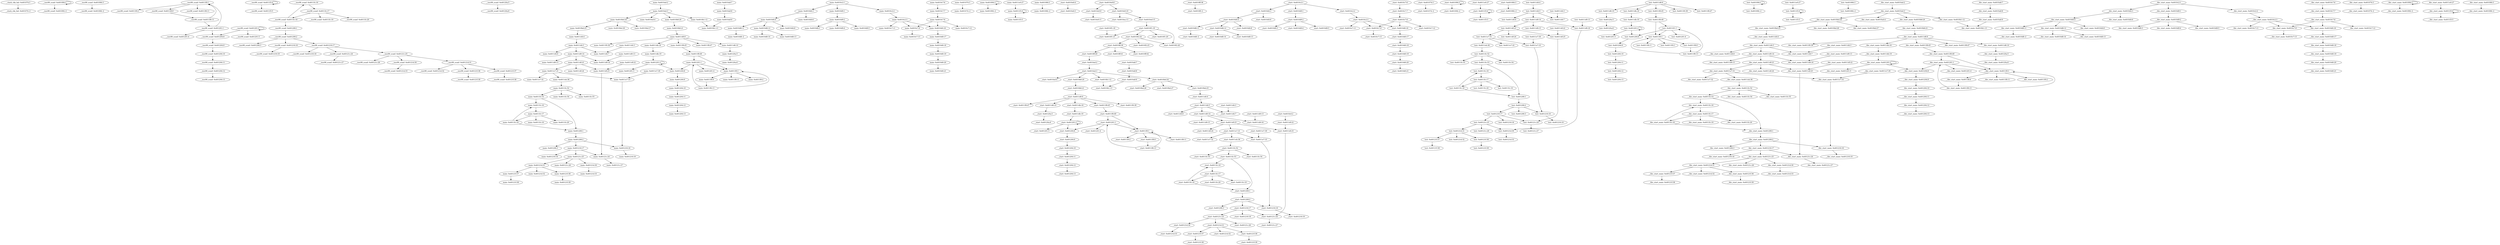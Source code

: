 digraph {
__stack_chk_fail_401074_3 [label="__stack_chk_fail: 0x401074:3"];
"__stack_chk_fail_401074_-2" [label="__stack_chk_fail: 0x401074:-2"];
__isoc99_scanf_401094_3 [label="__isoc99_scanf: 0x401094:3"];
"__isoc99_scanf_401094_-2" [label="__isoc99_scanf: 0x401094:-2"];
__isoc99_scanf_401084_3 [label="__isoc99_scanf: 0x401084:3"];
"__isoc99_scanf_401084_-2" [label="__isoc99_scanf: 0x401084:-2"];
__isoc99_scanf_4011f0_1 [label="__isoc99_scanf: 0x4011f0:1"];
__isoc99_scanf_4011f0_2 [label="__isoc99_scanf: 0x4011f0:2"];
__isoc99_scanf_4011f8_9 [label="__isoc99_scanf: 0x4011f8:9"];
__isoc99_scanf_4011f8_11 [label="__isoc99_scanf: 0x4011f8:11"];
__isoc99_scanf_4011f3_4 [label="__isoc99_scanf: 0x4011f3:4"];
__isoc99_scanf_4011f3_5 [label="__isoc99_scanf: 0x4011f3:5"];
__isoc99_scanf_4011f8_13 [label="__isoc99_scanf: 0x4011f8:13"];
__isoc99_scanf_401201_1 [label="__isoc99_scanf: 0x401201:1"];
__isoc99_scanf_4011fc_16 [label="__isoc99_scanf: 0x4011fc:16"];
__isoc99_scanf_4011fc_17 [label="__isoc99_scanf: 0x4011fc:17"];
__isoc99_scanf_4011fc_18 [label="__isoc99_scanf: 0x4011fc:18"];
__isoc99_scanf_4011fc_19 [label="__isoc99_scanf: 0x4011fc:19"];
__isoc99_scanf_4011fc_20 [label="__isoc99_scanf: 0x4011fc:20"];
__isoc99_scanf_401206_1 [label="__isoc99_scanf: 0x401206:1"];
__isoc99_scanf_401201_4 [label="__isoc99_scanf: 0x401201:4"];
__isoc99_scanf_401204_8 [label="__isoc99_scanf: 0x401204:8"];
__isoc99_scanf_401201_2 [label="__isoc99_scanf: 0x401201:2"];
__isoc99_scanf_401201_5 [label="__isoc99_scanf: 0x401201:5"];
__isoc99_scanf_401204_9 [label="__isoc99_scanf: 0x401204:9"];
__isoc99_scanf_401204_10 [label="__isoc99_scanf: 0x401204:10"];
__isoc99_scanf_401204_11 [label="__isoc99_scanf: 0x401204:11"];
__isoc99_scanf_401204_12 [label="__isoc99_scanf: 0x401204:12"];
__isoc99_scanf_401204_13 [label="__isoc99_scanf: 0x401204:13"];
__isoc99_scanf_401206_2 [label="__isoc99_scanf: 0x401206:2"];
__isoc99_scanf_401206_3 [label="__isoc99_scanf: 0x401206:3"];
__isoc99_scanf_401216_16 [label="__isoc99_scanf: 0x401216:16"];
__isoc99_scanf_401216_17 [label="__isoc99_scanf: 0x401216:17"];
__isoc99_scanf_40120a_5 [label="__isoc99_scanf: 0x40120a:5"];
__isoc99_scanf_40120a_6 [label="__isoc99_scanf: 0x40120a:6"];
__isoc99_scanf_401216_19 [label="__isoc99_scanf: 0x401216:19"];
__isoc99_scanf_401216_18 [label="__isoc99_scanf: 0x401216:18"];
__isoc99_scanf_40121c_24 [label="__isoc99_scanf: 0x40121c:24"];
__isoc99_scanf_40121c_25 [label="__isoc99_scanf: 0x40121c:25"];
__isoc99_scanf_40121c_27 [label="__isoc99_scanf: 0x40121c:27"];
__isoc99_scanf_40121c_26 [label="__isoc99_scanf: 0x40121c:26"];
__isoc99_scanf_40121d_30 [label="__isoc99_scanf: 0x40121d:30"];
__isoc99_scanf_40121d_31 [label="__isoc99_scanf: 0x40121d:31"];
__isoc99_scanf_40121d_33 [label="__isoc99_scanf: 0x40121d:33"];
__isoc99_scanf_40121d_32 [label="__isoc99_scanf: 0x40121d:32"];
__isoc99_scanf_40121f_36 [label="__isoc99_scanf: 0x40121f:36"];
__isoc99_scanf_40121f_37 [label="__isoc99_scanf: 0x40121f:37"];
__isoc99_scanf_40121f_39 [label="__isoc99_scanf: 0x40121f:39"];
__isoc99_scanf_40121f_38 [label="__isoc99_scanf: 0x40121f:38"];
main_4010a4_2 [label="main: 0x4010a4:2"];
main_4010a4_3 [label="main: 0x4010a4:3"];
main_4010a4_4 [label="main: 0x4010a4:4"];
main_4010b1_12 [label="main: 0x4010b1:12"];
main_4010b8_20 [label="main: 0x4010b8:20"];
main_4010bd_24 [label="main: 0x4010bd:24"];
main_4010a8_7 [label="main: 0x4010a8:7"];
main_4010a8_8 [label="main: 0x4010a8:8"];
main_4010a8_9 [label="main: 0x4010a8:9"];
main_4010b1_13 [label="main: 0x4010b1:13"];
main_4010b8_21 [label="main: 0x4010b8:21"];
main_4011d6_9 [label="main: 0x4011d6:9"];
main_4010bd_25 [label="main: 0x4010bd:25"];
main_4010bd_26 [label="main: 0x4010bd:26"];
main_4010bd_27 [label="main: 0x4010bd:27"];
main_4011d4_4 [label="main: 0x4011d4:4"];
main_4011d4_5 [label="main: 0x4011d4:5"];
main_4011d4_6 [label="main: 0x4011d4:6"];
main_4011d4_7 [label="main: 0x4011d4:7"];
main_4011d9_14 [label="main: 0x4011d9:14"];
main_4011d4_3 [label="main: 0x4011d4:3"];
main_4011d6_10 [label="main: 0x4011d6:10"];
main_4011db_18 [label="main: 0x4011db:18"];
main_4011f0_39 [label="main: 0x4011f0:39"];
main_4011f8_45 [label="main: 0x4011f8:45"];
main_4011f8_47 [label="main: 0x4011f8:47"];
main_40120a_5 [label="main: 0x40120a:5"];
main_4011d9_15 [label="main: 0x4011d9:15"];
main_4011d9_16 [label="main: 0x4011d9:16"];
main_4011df_23 [label="main: 0x4011df:23"];
main_4011d9_13 [label="main: 0x4011d9:13"];
main_4011db_19 [label="main: 0x4011db:19"];
main_401201_2 [label="main: 0x401201:2"];
main_4011df_24 [label="main: 0x4011df:24"];
main_4011df_25 [label="main: 0x4011df:25"];
main_4011e7_31 [label="main: 0x4011e7:31"];
main_40121c_24 [label="main: 0x40121c:24"];
main_4011df_22 [label="main: 0x4011df:22"];
main_4011e7_32 [label="main: 0x4011e7:32"];
main_4011e7_33 [label="main: 0x4011e7:33"];
main_4011eb_36 [label="main: 0x4011eb:36"];
main_401216_16 [label="main: 0x401216:16"];
main_4011e7_30 [label="main: 0x4011e7:30"];
main_4011fc_52 [label="main: 0x4011fc:52"];
main_4011f8_49 [label="main: 0x4011f8:49"];
main_401201_1 [label="main: 0x401201:1"];
main_4011f0_1 [label="main: 0x4011f0:1"];
main_4011fc_53 [label="main: 0x4011fc:53"];
main_4011fc_54 [label="main: 0x4011fc:54"];
main_4011fc_55 [label="main: 0x4011fc:55"];
main_4011fc_16 [label="main: 0x4011fc:16"];
main_401206_1 [label="main: 0x401206:1"];
main_4010c2_1 [label="main: 0x4010c2:1"];
main_4010c2_2 [label="main: 0x4010c2:2"];
main_4010d4_3 [label="main: 0x4010d4:3"];
main_4010d9_1 [label="main: 0x4010d9:1"];
main_4010c2_3 [label="main: 0x4010c2:3"];
main_4010c7_9 [label="main: 0x4010c7:9"];
main_4010c7_11 [label="main: 0x4010c7:11"];
main_4010d0_16 [label="main: 0x4010d0:16"];
main_4010c7_6 [label="main: 0x4010c7:6"];
main_4010c7_7 [label="main: 0x4010c7:7"];
main_4010c7_8 [label="main: 0x4010c7:8"];
main_4010c7_12 [label="main: 0x4010c7:12"];
main_4010c7_13 [label="main: 0x4010c7:13"];
main_4010d0_17 [label="main: 0x4010d0:17"];
main_4010d0_18 [label="main: 0x4010d0:18"];
main_4010d0_19 [label="main: 0x4010d0:19"];
main_4010d0_20 [label="main: 0x4010d0:20"];
main_4010d0_21 [label="main: 0x4010d0:21"];
main_4010d4_4 [label="main: 0x4010d4:4"];
main_4010d4_6 [label="main: 0x4010d4:6"];
main_4010d4_8 [label="main: 0x4010d4:8"];
main_4010d8_11 [label="main: 0x4010d8:11"];
main_4010d8_12 [label="main: 0x4010d8:12"];
"main_4010d8_-2" [label="main: 0x4010d8:-2"];
main_4010d8_13 [label="main: 0x4010d8:13"];
main_4010d8_14 [label="main: 0x4010d8:14"];
main_4010d9_2 [label="main: 0x4010d9:2"];
main_4010d9_3 [label="main: 0x4010d9:3"];
main_4010d9_4 [label="main: 0x4010d9:4"];
main_4010d9_5 [label="main: 0x4010d9:5"];
main_401074_3 [label="main: 0x401074:3"];
"main_401074_-2" [label="main: 0x401074:-2"];
main_401094_3 [label="main: 0x401094:3"];
"main_401094_-2" [label="main: 0x401094:-2"];
main_401201_4 [label="main: 0x401201:4"];
main_401204_8 [label="main: 0x401204:8"];
main_401201_5 [label="main: 0x401201:5"];
main_401204_9 [label="main: 0x401204:9"];
main_401204_10 [label="main: 0x401204:10"];
main_401204_11 [label="main: 0x401204:11"];
main_401204_12 [label="main: 0x401204:12"];
main_401204_13 [label="main: 0x401204:13"];
main_4011f0_2 [label="main: 0x4011f0:2"];
main_4011f8_9 [label="main: 0x4011f8:9"];
main_4011f8_11 [label="main: 0x4011f8:11"];
main_4011f3_4 [label="main: 0x4011f3:4"];
main_4011f3_5 [label="main: 0x4011f3:5"];
main_4011f8_13 [label="main: 0x4011f8:13"];
main_4011fc_17 [label="main: 0x4011fc:17"];
main_4011fc_18 [label="main: 0x4011fc:18"];
main_4011fc_19 [label="main: 0x4011fc:19"];
main_4011fc_20 [label="main: 0x4011fc:20"];
main_401206_2 [label="main: 0x401206:2"];
main_401206_3 [label="main: 0x401206:3"];
main_401216_17 [label="main: 0x401216:17"];
main_40120a_6 [label="main: 0x40120a:6"];
main_401216_19 [label="main: 0x401216:19"];
main_401216_18 [label="main: 0x401216:18"];
main_40121c_25 [label="main: 0x40121c:25"];
main_40121c_27 [label="main: 0x40121c:27"];
main_40121c_26 [label="main: 0x40121c:26"];
main_40121d_30 [label="main: 0x40121d:30"];
main_40121d_31 [label="main: 0x40121d:31"];
main_40121d_33 [label="main: 0x40121d:33"];
main_40121d_32 [label="main: 0x40121d:32"];
main_40121f_36 [label="main: 0x40121f:36"];
main_40121f_37 [label="main: 0x40121f:37"];
main_40121f_39 [label="main: 0x40121f:39"];
main_40121f_38 [label="main: 0x40121f:38"];
main_401084_3 [label="main: 0x401084:3"];
"main_401084_-2" [label="main: 0x401084:-2"];
main_4011e0_27 [label="main: 0x4011e0:27"];
_start_4010e6_4 [label="_start: 0x4010e6:4"];
_start_4010e6_5 [label="_start: 0x4010e6:5"];
_start_4010e9_8 [label="_start: 0x4010e9:8"];
_start_4010e9_9 [label="_start: 0x4010e9:9"];
_start_4010e9_10 [label="_start: 0x4010e9:10"];
_start_4010e9_11 [label="_start: 0x4010e9:11"];
_start_4010ea_13 [label="_start: 0x4010ea:13"];
_start_4010ed_15 [label="_start: 0x4010ed:15"];
_start_4010f1_19 [label="_start: 0x4010f1:19"];
_start_4010f1_20 [label="_start: 0x4010f1:20"];
_start_4010f1_21 [label="_start: 0x4010f1:21"];
_start_4010f2_24 [label="_start: 0x4010f2:24"];
_start_4010f2_26 [label="_start: 0x4010f2:26"];
_start_4010f1_18 [label="_start: 0x4010f1:18"];
_start_4010f2_25 [label="_start: 0x4010f2:25"];
_start_4010ff_39 [label="_start: 0x4010ff:39"];
_start_4010ff_40 [label="_start: 0x4010ff:40"];
_start_4010ff_41 [label="_start: 0x4010ff:41"];
_start_4010ff_42 [label="_start: 0x4010ff:42"];
_start_4010a4_2 [label="_start: 0x4010a4:2"];
_start_4010ff_38 [label="_start: 0x4010ff:38"];
"_start_4010ff_-2" [label="_start: 0x4010ff:-2"];
_start_4010a4_3 [label="_start: 0x4010a4:3"];
_start_4010a4_4 [label="_start: 0x4010a4:4"];
_start_4010b1_12 [label="_start: 0x4010b1:12"];
_start_4010b8_20 [label="_start: 0x4010b8:20"];
_start_4010bd_24 [label="_start: 0x4010bd:24"];
_start_4010a8_7 [label="_start: 0x4010a8:7"];
_start_4010a8_8 [label="_start: 0x4010a8:8"];
_start_4010a8_9 [label="_start: 0x4010a8:9"];
_start_4010b1_13 [label="_start: 0x4010b1:13"];
_start_4010b8_21 [label="_start: 0x4010b8:21"];
_start_4011d6_9 [label="_start: 0x4011d6:9"];
_start_4010bd_25 [label="_start: 0x4010bd:25"];
_start_4010bd_26 [label="_start: 0x4010bd:26"];
_start_4010bd_27 [label="_start: 0x4010bd:27"];
_start_4011d4_4 [label="_start: 0x4011d4:4"];
_start_4011d4_5 [label="_start: 0x4011d4:5"];
_start_4011d4_6 [label="_start: 0x4011d4:6"];
_start_4011d4_7 [label="_start: 0x4011d4:7"];
_start_4011d9_14 [label="_start: 0x4011d9:14"];
_start_4011d4_3 [label="_start: 0x4011d4:3"];
_start_4011d6_10 [label="_start: 0x4011d6:10"];
_start_4011db_18 [label="_start: 0x4011db:18"];
_start_4011f0_39 [label="_start: 0x4011f0:39"];
_start_4011f8_45 [label="_start: 0x4011f8:45"];
_start_4011f8_47 [label="_start: 0x4011f8:47"];
_start_40120a_5 [label="_start: 0x40120a:5"];
_start_4011d9_15 [label="_start: 0x4011d9:15"];
_start_4011d9_16 [label="_start: 0x4011d9:16"];
_start_4011df_23 [label="_start: 0x4011df:23"];
_start_4011d9_13 [label="_start: 0x4011d9:13"];
_start_4011db_19 [label="_start: 0x4011db:19"];
_start_401201_2 [label="_start: 0x401201:2"];
_start_4010e4_2 [label="_start: 0x4010e4:2"];
_start_4011df_22 [label="_start: 0x4011df:22"];
_start_4011df_25 [label="_start: 0x4011df:25"];
_start_4011df_24 [label="_start: 0x4011df:24"];
_start_4011e7_31 [label="_start: 0x4011e7:31"];
_start_40121c_24 [label="_start: 0x40121c:24"];
_start_4011e7_32 [label="_start: 0x4011e7:32"];
_start_4011e7_33 [label="_start: 0x4011e7:33"];
_start_4011eb_36 [label="_start: 0x4011eb:36"];
_start_401216_16 [label="_start: 0x401216:16"];
_start_4011e7_30 [label="_start: 0x4011e7:30"];
_start_4011fc_52 [label="_start: 0x4011fc:52"];
_start_4011f8_49 [label="_start: 0x4011f8:49"];
_start_401201_1 [label="_start: 0x401201:1"];
_start_4011f0_1 [label="_start: 0x4011f0:1"];
_start_4011fc_53 [label="_start: 0x4011fc:53"];
_start_4011fc_54 [label="_start: 0x4011fc:54"];
_start_4011fc_55 [label="_start: 0x4011fc:55"];
_start_4011fc_16 [label="_start: 0x4011fc:16"];
_start_401206_1 [label="_start: 0x401206:1"];
_start_4010c2_1 [label="_start: 0x4010c2:1"];
_start_4010c2_2 [label="_start: 0x4010c2:2"];
_start_4010d4_3 [label="_start: 0x4010d4:3"];
_start_4010d9_1 [label="_start: 0x4010d9:1"];
_start_4010c2_3 [label="_start: 0x4010c2:3"];
_start_4010c7_9 [label="_start: 0x4010c7:9"];
_start_4010c7_11 [label="_start: 0x4010c7:11"];
_start_4010d0_16 [label="_start: 0x4010d0:16"];
_start_4010c7_6 [label="_start: 0x4010c7:6"];
_start_4010c7_7 [label="_start: 0x4010c7:7"];
_start_4010c7_8 [label="_start: 0x4010c7:8"];
_start_4010c7_12 [label="_start: 0x4010c7:12"];
_start_4010c7_13 [label="_start: 0x4010c7:13"];
_start_4010d0_17 [label="_start: 0x4010d0:17"];
_start_4010d0_18 [label="_start: 0x4010d0:18"];
_start_4010d0_19 [label="_start: 0x4010d0:19"];
_start_4010d0_20 [label="_start: 0x4010d0:20"];
_start_4010d0_21 [label="_start: 0x4010d0:21"];
_start_4010d4_4 [label="_start: 0x4010d4:4"];
_start_4010d4_6 [label="_start: 0x4010d4:6"];
_start_4010d4_8 [label="_start: 0x4010d4:8"];
_start_4010d8_11 [label="_start: 0x4010d8:11"];
_start_4010d8_12 [label="_start: 0x4010d8:12"];
"_start_4010d8_-2" [label="_start: 0x4010d8:-2"];
_start_4010d8_13 [label="_start: 0x4010d8:13"];
_start_4010d8_14 [label="_start: 0x4010d8:14"];
_start_4010d9_2 [label="_start: 0x4010d9:2"];
_start_4010d9_3 [label="_start: 0x4010d9:3"];
_start_4010d9_4 [label="_start: 0x4010d9:4"];
_start_4010d9_5 [label="_start: 0x4010d9:5"];
_start_401074_3 [label="_start: 0x401074:3"];
"_start_401074_-2" [label="_start: 0x401074:-2"];
_start_401094_3 [label="_start: 0x401094:3"];
"_start_401094_-2" [label="_start: 0x401094:-2"];
_start_401201_4 [label="_start: 0x401201:4"];
_start_401204_8 [label="_start: 0x401204:8"];
_start_401201_5 [label="_start: 0x401201:5"];
_start_401204_9 [label="_start: 0x401204:9"];
_start_401204_10 [label="_start: 0x401204:10"];
_start_401204_11 [label="_start: 0x401204:11"];
_start_401204_12 [label="_start: 0x401204:12"];
_start_401204_13 [label="_start: 0x401204:13"];
_start_4011f0_2 [label="_start: 0x4011f0:2"];
_start_4011f8_9 [label="_start: 0x4011f8:9"];
_start_4011f8_11 [label="_start: 0x4011f8:11"];
_start_4011f3_4 [label="_start: 0x4011f3:4"];
_start_4011f3_5 [label="_start: 0x4011f3:5"];
_start_4011f8_13 [label="_start: 0x4011f8:13"];
_start_4011fc_17 [label="_start: 0x4011fc:17"];
_start_4011fc_18 [label="_start: 0x4011fc:18"];
_start_4011fc_19 [label="_start: 0x4011fc:19"];
_start_4011fc_20 [label="_start: 0x4011fc:20"];
_start_401206_2 [label="_start: 0x401206:2"];
_start_401206_3 [label="_start: 0x401206:3"];
_start_401216_17 [label="_start: 0x401216:17"];
_start_40120a_6 [label="_start: 0x40120a:6"];
_start_401216_19 [label="_start: 0x401216:19"];
_start_401216_18 [label="_start: 0x401216:18"];
_start_40121c_25 [label="_start: 0x40121c:25"];
_start_40121c_27 [label="_start: 0x40121c:27"];
_start_40121c_26 [label="_start: 0x40121c:26"];
_start_40121d_30 [label="_start: 0x40121d:30"];
_start_40121d_31 [label="_start: 0x40121d:31"];
_start_40121d_33 [label="_start: 0x40121d:33"];
_start_40121d_32 [label="_start: 0x40121d:32"];
_start_40121f_36 [label="_start: 0x40121f:36"];
_start_40121f_37 [label="_start: 0x40121f:37"];
_start_40121f_39 [label="_start: 0x40121f:39"];
_start_40121f_38 [label="_start: 0x40121f:38"];
_start_401084_3 [label="_start: 0x401084:3"];
"_start_401084_-2" [label="_start: 0x401084:-2"];
_start_4011e0_27 [label="_start: 0x4011e0:27"];
test_4011d4_4 [label="test: 0x4011d4:4"];
test_4011d4_5 [label="test: 0x4011d4:5"];
test_4011d4_6 [label="test: 0x4011d4:6"];
test_4011d4_7 [label="test: 0x4011d4:7"];
test_4011d9_14 [label="test: 0x4011d9:14"];
test_4011d4_3 [label="test: 0x4011d4:3"];
test_4011d6_9 [label="test: 0x4011d6:9"];
test_4011d6_10 [label="test: 0x4011d6:10"];
test_4011db_18 [label="test: 0x4011db:18"];
test_4011f0_39 [label="test: 0x4011f0:39"];
test_4011f8_45 [label="test: 0x4011f8:45"];
test_4011f8_47 [label="test: 0x4011f8:47"];
test_40120a_5 [label="test: 0x40120a:5"];
test_4011d9_15 [label="test: 0x4011d9:15"];
test_4011d9_16 [label="test: 0x4011d9:16"];
test_4011df_23 [label="test: 0x4011df:23"];
test_40121d_30 [label="test: 0x40121d:30"];
test_4011d9_13 [label="test: 0x4011d9:13"];
test_4011db_19 [label="test: 0x4011db:19"];
test_401201_2 [label="test: 0x401201:2"];
test_4011df_24 [label="test: 0x4011df:24"];
test_4011df_25 [label="test: 0x4011df:25"];
test_4011e7_31 [label="test: 0x4011e7:31"];
test_40121c_24 [label="test: 0x40121c:24"];
test_4011df_22 [label="test: 0x4011df:22"];
test_4011e7_32 [label="test: 0x4011e7:32"];
test_4011e7_33 [label="test: 0x4011e7:33"];
test_4011eb_36 [label="test: 0x4011eb:36"];
test_401216_16 [label="test: 0x401216:16"];
test_4011e7_30 [label="test: 0x4011e7:30"];
test_4011fc_52 [label="test: 0x4011fc:52"];
test_4011f8_49 [label="test: 0x4011f8:49"];
test_401201_1 [label="test: 0x401201:1"];
test_4011f0_1 [label="test: 0x4011f0:1"];
test_4011fc_53 [label="test: 0x4011fc:53"];
test_4011fc_54 [label="test: 0x4011fc:54"];
test_4011fc_55 [label="test: 0x4011fc:55"];
test_4011fc_16 [label="test: 0x4011fc:16"];
test_401206_1 [label="test: 0x401206:1"];
test_401094_3 [label="test: 0x401094:3"];
"test_401094_-2" [label="test: 0x401094:-2"];
test_401201_4 [label="test: 0x401201:4"];
test_401204_8 [label="test: 0x401204:8"];
test_401201_5 [label="test: 0x401201:5"];
test_401204_9 [label="test: 0x401204:9"];
test_401204_10 [label="test: 0x401204:10"];
test_401204_11 [label="test: 0x401204:11"];
test_401204_12 [label="test: 0x401204:12"];
test_401204_13 [label="test: 0x401204:13"];
test_4011f0_2 [label="test: 0x4011f0:2"];
test_4011f8_9 [label="test: 0x4011f8:9"];
test_4011f8_11 [label="test: 0x4011f8:11"];
test_4011f3_4 [label="test: 0x4011f3:4"];
test_4011f3_5 [label="test: 0x4011f3:5"];
test_4011f8_13 [label="test: 0x4011f8:13"];
test_4011fc_17 [label="test: 0x4011fc:17"];
test_4011fc_18 [label="test: 0x4011fc:18"];
test_4011fc_19 [label="test: 0x4011fc:19"];
test_4011fc_20 [label="test: 0x4011fc:20"];
test_401206_2 [label="test: 0x401206:2"];
test_401206_3 [label="test: 0x401206:3"];
test_401216_17 [label="test: 0x401216:17"];
test_40120a_6 [label="test: 0x40120a:6"];
test_401216_19 [label="test: 0x401216:19"];
test_401216_18 [label="test: 0x401216:18"];
test_40121c_25 [label="test: 0x40121c:25"];
test_40121c_27 [label="test: 0x40121c:27"];
test_40121c_26 [label="test: 0x40121c:26"];
test_40121d_31 [label="test: 0x40121d:31"];
test_40121d_33 [label="test: 0x40121d:33"];
test_40121d_32 [label="test: 0x40121d:32"];
test_40121f_36 [label="test: 0x40121f:36"];
test_40121f_37 [label="test: 0x40121f:37"];
test_40121f_39 [label="test: 0x40121f:39"];
test_40121f_38 [label="test: 0x40121f:38"];
test_401084_3 [label="test: 0x401084:3"];
"test_401084_-2" [label="test: 0x401084:-2"];
test_4011e0_27 [label="test: 0x4011e0:27"];
__libc_start_main_4010a4_2 [label="__libc_start_main: 0x4010a4:2"];
__libc_start_main_4010a4_3 [label="__libc_start_main: 0x4010a4:3"];
__libc_start_main_4010a4_4 [label="__libc_start_main: 0x4010a4:4"];
__libc_start_main_4010b1_12 [label="__libc_start_main: 0x4010b1:12"];
__libc_start_main_4010b8_20 [label="__libc_start_main: 0x4010b8:20"];
__libc_start_main_4010bd_24 [label="__libc_start_main: 0x4010bd:24"];
__libc_start_main_4010a8_7 [label="__libc_start_main: 0x4010a8:7"];
__libc_start_main_4010a8_8 [label="__libc_start_main: 0x4010a8:8"];
__libc_start_main_4010a8_9 [label="__libc_start_main: 0x4010a8:9"];
__libc_start_main_4010b1_13 [label="__libc_start_main: 0x4010b1:13"];
__libc_start_main_4010b8_21 [label="__libc_start_main: 0x4010b8:21"];
__libc_start_main_4011d6_9 [label="__libc_start_main: 0x4011d6:9"];
__libc_start_main_4010bd_25 [label="__libc_start_main: 0x4010bd:25"];
__libc_start_main_4010bd_26 [label="__libc_start_main: 0x4010bd:26"];
__libc_start_main_4010bd_27 [label="__libc_start_main: 0x4010bd:27"];
__libc_start_main_4011d4_4 [label="__libc_start_main: 0x4011d4:4"];
__libc_start_main_4011d4_5 [label="__libc_start_main: 0x4011d4:5"];
__libc_start_main_4011d4_6 [label="__libc_start_main: 0x4011d4:6"];
__libc_start_main_4011d4_7 [label="__libc_start_main: 0x4011d4:7"];
__libc_start_main_4011d9_14 [label="__libc_start_main: 0x4011d9:14"];
__libc_start_main_4011d4_3 [label="__libc_start_main: 0x4011d4:3"];
__libc_start_main_4011d6_10 [label="__libc_start_main: 0x4011d6:10"];
__libc_start_main_4011db_18 [label="__libc_start_main: 0x4011db:18"];
__libc_start_main_4011f0_39 [label="__libc_start_main: 0x4011f0:39"];
__libc_start_main_4011f8_45 [label="__libc_start_main: 0x4011f8:45"];
__libc_start_main_4011f8_47 [label="__libc_start_main: 0x4011f8:47"];
__libc_start_main_40120a_5 [label="__libc_start_main: 0x40120a:5"];
__libc_start_main_4011d9_15 [label="__libc_start_main: 0x4011d9:15"];
__libc_start_main_4011d9_16 [label="__libc_start_main: 0x4011d9:16"];
__libc_start_main_4011df_23 [label="__libc_start_main: 0x4011df:23"];
__libc_start_main_4011d9_13 [label="__libc_start_main: 0x4011d9:13"];
__libc_start_main_4011db_19 [label="__libc_start_main: 0x4011db:19"];
__libc_start_main_401201_2 [label="__libc_start_main: 0x401201:2"];
__libc_start_main_4011df_24 [label="__libc_start_main: 0x4011df:24"];
__libc_start_main_4011df_25 [label="__libc_start_main: 0x4011df:25"];
__libc_start_main_4011e7_31 [label="__libc_start_main: 0x4011e7:31"];
__libc_start_main_40121c_24 [label="__libc_start_main: 0x40121c:24"];
__libc_start_main_4011df_22 [label="__libc_start_main: 0x4011df:22"];
__libc_start_main_4011e7_32 [label="__libc_start_main: 0x4011e7:32"];
__libc_start_main_4011e7_33 [label="__libc_start_main: 0x4011e7:33"];
__libc_start_main_4011eb_36 [label="__libc_start_main: 0x4011eb:36"];
__libc_start_main_401216_16 [label="__libc_start_main: 0x401216:16"];
__libc_start_main_4011e7_30 [label="__libc_start_main: 0x4011e7:30"];
__libc_start_main_4011fc_52 [label="__libc_start_main: 0x4011fc:52"];
__libc_start_main_4011f8_49 [label="__libc_start_main: 0x4011f8:49"];
__libc_start_main_401201_1 [label="__libc_start_main: 0x401201:1"];
__libc_start_main_4011f0_1 [label="__libc_start_main: 0x4011f0:1"];
__libc_start_main_4011fc_53 [label="__libc_start_main: 0x4011fc:53"];
__libc_start_main_4011fc_54 [label="__libc_start_main: 0x4011fc:54"];
__libc_start_main_4011fc_55 [label="__libc_start_main: 0x4011fc:55"];
__libc_start_main_4011fc_16 [label="__libc_start_main: 0x4011fc:16"];
__libc_start_main_401206_1 [label="__libc_start_main: 0x401206:1"];
__libc_start_main_4010c2_1 [label="__libc_start_main: 0x4010c2:1"];
__libc_start_main_4010c2_2 [label="__libc_start_main: 0x4010c2:2"];
__libc_start_main_4010d4_3 [label="__libc_start_main: 0x4010d4:3"];
__libc_start_main_4010d9_1 [label="__libc_start_main: 0x4010d9:1"];
__libc_start_main_4010c2_3 [label="__libc_start_main: 0x4010c2:3"];
__libc_start_main_4010c7_9 [label="__libc_start_main: 0x4010c7:9"];
__libc_start_main_4010c7_11 [label="__libc_start_main: 0x4010c7:11"];
__libc_start_main_4010d0_16 [label="__libc_start_main: 0x4010d0:16"];
__libc_start_main_4010c7_6 [label="__libc_start_main: 0x4010c7:6"];
__libc_start_main_4010c7_7 [label="__libc_start_main: 0x4010c7:7"];
__libc_start_main_4010c7_8 [label="__libc_start_main: 0x4010c7:8"];
__libc_start_main_4010c7_12 [label="__libc_start_main: 0x4010c7:12"];
__libc_start_main_4010c7_13 [label="__libc_start_main: 0x4010c7:13"];
__libc_start_main_4010d0_17 [label="__libc_start_main: 0x4010d0:17"];
__libc_start_main_4010d0_18 [label="__libc_start_main: 0x4010d0:18"];
__libc_start_main_4010d0_19 [label="__libc_start_main: 0x4010d0:19"];
__libc_start_main_4010d0_20 [label="__libc_start_main: 0x4010d0:20"];
__libc_start_main_4010d0_21 [label="__libc_start_main: 0x4010d0:21"];
__libc_start_main_4010d4_4 [label="__libc_start_main: 0x4010d4:4"];
__libc_start_main_4010d4_6 [label="__libc_start_main: 0x4010d4:6"];
__libc_start_main_4010d4_8 [label="__libc_start_main: 0x4010d4:8"];
__libc_start_main_4010d8_11 [label="__libc_start_main: 0x4010d8:11"];
__libc_start_main_4010d8_12 [label="__libc_start_main: 0x4010d8:12"];
"__libc_start_main_4010d8_-2" [label="__libc_start_main: 0x4010d8:-2"];
__libc_start_main_4010d8_13 [label="__libc_start_main: 0x4010d8:13"];
__libc_start_main_4010d8_14 [label="__libc_start_main: 0x4010d8:14"];
__libc_start_main_4010d9_2 [label="__libc_start_main: 0x4010d9:2"];
__libc_start_main_4010d9_3 [label="__libc_start_main: 0x4010d9:3"];
__libc_start_main_4010d9_4 [label="__libc_start_main: 0x4010d9:4"];
__libc_start_main_4010d9_5 [label="__libc_start_main: 0x4010d9:5"];
__libc_start_main_401074_3 [label="__libc_start_main: 0x401074:3"];
"__libc_start_main_401074_-2" [label="__libc_start_main: 0x401074:-2"];
__libc_start_main_401094_3 [label="__libc_start_main: 0x401094:3"];
"__libc_start_main_401094_-2" [label="__libc_start_main: 0x401094:-2"];
__libc_start_main_401201_4 [label="__libc_start_main: 0x401201:4"];
__libc_start_main_401204_8 [label="__libc_start_main: 0x401204:8"];
__libc_start_main_401201_5 [label="__libc_start_main: 0x401201:5"];
__libc_start_main_401204_9 [label="__libc_start_main: 0x401204:9"];
__libc_start_main_401204_10 [label="__libc_start_main: 0x401204:10"];
__libc_start_main_401204_11 [label="__libc_start_main: 0x401204:11"];
__libc_start_main_401204_12 [label="__libc_start_main: 0x401204:12"];
__libc_start_main_401204_13 [label="__libc_start_main: 0x401204:13"];
__libc_start_main_4011f0_2 [label="__libc_start_main: 0x4011f0:2"];
__libc_start_main_4011f8_9 [label="__libc_start_main: 0x4011f8:9"];
__libc_start_main_4011f8_11 [label="__libc_start_main: 0x4011f8:11"];
__libc_start_main_4011f3_4 [label="__libc_start_main: 0x4011f3:4"];
__libc_start_main_4011f3_5 [label="__libc_start_main: 0x4011f3:5"];
__libc_start_main_4011f8_13 [label="__libc_start_main: 0x4011f8:13"];
__libc_start_main_4011fc_17 [label="__libc_start_main: 0x4011fc:17"];
__libc_start_main_4011fc_18 [label="__libc_start_main: 0x4011fc:18"];
__libc_start_main_4011fc_19 [label="__libc_start_main: 0x4011fc:19"];
__libc_start_main_4011fc_20 [label="__libc_start_main: 0x4011fc:20"];
__libc_start_main_401206_2 [label="__libc_start_main: 0x401206:2"];
__libc_start_main_401206_3 [label="__libc_start_main: 0x401206:3"];
__libc_start_main_401216_17 [label="__libc_start_main: 0x401216:17"];
__libc_start_main_40120a_6 [label="__libc_start_main: 0x40120a:6"];
__libc_start_main_401216_19 [label="__libc_start_main: 0x401216:19"];
__libc_start_main_401216_18 [label="__libc_start_main: 0x401216:18"];
__libc_start_main_40121c_25 [label="__libc_start_main: 0x40121c:25"];
__libc_start_main_40121c_27 [label="__libc_start_main: 0x40121c:27"];
__libc_start_main_40121c_26 [label="__libc_start_main: 0x40121c:26"];
__libc_start_main_40121d_30 [label="__libc_start_main: 0x40121d:30"];
__libc_start_main_40121d_31 [label="__libc_start_main: 0x40121d:31"];
__libc_start_main_40121d_33 [label="__libc_start_main: 0x40121d:33"];
__libc_start_main_40121d_32 [label="__libc_start_main: 0x40121d:32"];
__libc_start_main_40121f_36 [label="__libc_start_main: 0x40121f:36"];
__libc_start_main_40121f_37 [label="__libc_start_main: 0x40121f:37"];
__libc_start_main_40121f_39 [label="__libc_start_main: 0x40121f:39"];
__libc_start_main_40121f_38 [label="__libc_start_main: 0x40121f:38"];
__libc_start_main_401084_3 [label="__libc_start_main: 0x401084:3"];
"__libc_start_main_401084_-2" [label="__libc_start_main: 0x401084:-2"];
__libc_start_main_4011e0_27 [label="__libc_start_main: 0x4011e0:27"];
__stack_chk_fail_401074_3 -> "__stack_chk_fail_401074_-2";
__isoc99_scanf_401094_3 -> "__isoc99_scanf_401094_-2";
__isoc99_scanf_401094_3 -> __isoc99_scanf_401094_3;
__isoc99_scanf_401084_3 -> "__isoc99_scanf_401084_-2";
__isoc99_scanf_4011f0_1 -> __isoc99_scanf_4011f0_2;
__isoc99_scanf_4011f0_1 -> __isoc99_scanf_4011f8_9;
__isoc99_scanf_4011f0_1 -> __isoc99_scanf_4011f8_11;
__isoc99_scanf_4011f8_9 -> __isoc99_scanf_4011f8_13;
__isoc99_scanf_4011f3_4 -> __isoc99_scanf_4011f3_5;
__isoc99_scanf_4011f3_4 -> __isoc99_scanf_4011f3_4;
__isoc99_scanf_4011f8_13 -> __isoc99_scanf_401201_1;
__isoc99_scanf_4011f8_13 -> __isoc99_scanf_4011f0_1;
__isoc99_scanf_401201_1 -> __isoc99_scanf_401201_4;
__isoc99_scanf_401201_1 -> __isoc99_scanf_401204_8;
__isoc99_scanf_401201_1 -> __isoc99_scanf_4011f0_1;
__isoc99_scanf_4011fc_16 -> __isoc99_scanf_4011fc_17;
__isoc99_scanf_4011fc_17 -> __isoc99_scanf_4011fc_18;
__isoc99_scanf_4011fc_17 -> __isoc99_scanf_4011fc_19;
__isoc99_scanf_4011fc_17 -> __isoc99_scanf_4011fc_20;
__isoc99_scanf_4011fc_18 -> __isoc99_scanf_401206_1;
__isoc99_scanf_4011fc_18 -> __isoc99_scanf_4011fc_16;
__isoc99_scanf_401206_1 -> __isoc99_scanf_401206_2;
__isoc99_scanf_401204_8 -> __isoc99_scanf_401204_9;
__isoc99_scanf_401201_2 -> __isoc99_scanf_401201_5;
__isoc99_scanf_401201_2 -> __isoc99_scanf_401204_8;
__isoc99_scanf_401201_2 -> __isoc99_scanf_401201_2;
__isoc99_scanf_401204_9 -> __isoc99_scanf_401204_10;
__isoc99_scanf_401204_10 -> __isoc99_scanf_401204_11;
__isoc99_scanf_401204_11 -> __isoc99_scanf_401204_12;
__isoc99_scanf_401204_12 -> __isoc99_scanf_401204_13;
__isoc99_scanf_401206_2 -> __isoc99_scanf_401206_3;
__isoc99_scanf_401206_2 -> __isoc99_scanf_401216_16;
__isoc99_scanf_401206_2 -> __isoc99_scanf_401216_17;
__isoc99_scanf_401216_16 -> __isoc99_scanf_401216_19;
__isoc99_scanf_401216_17 -> __isoc99_scanf_401216_18;
__isoc99_scanf_401216_17 -> __isoc99_scanf_40121c_24;
__isoc99_scanf_401216_17 -> __isoc99_scanf_40121c_25;
__isoc99_scanf_40120a_5 -> __isoc99_scanf_40120a_6;
__isoc99_scanf_40121c_24 -> __isoc99_scanf_40121c_27;
__isoc99_scanf_40121c_25 -> __isoc99_scanf_40121c_26;
__isoc99_scanf_40121c_25 -> __isoc99_scanf_40121d_30;
__isoc99_scanf_40121c_25 -> __isoc99_scanf_40121d_31;
__isoc99_scanf_40121d_30 -> __isoc99_scanf_40121d_33;
__isoc99_scanf_40121d_31 -> __isoc99_scanf_40121d_32;
__isoc99_scanf_40121d_31 -> __isoc99_scanf_40121f_36;
__isoc99_scanf_40121d_31 -> __isoc99_scanf_40121f_37;
__isoc99_scanf_40121f_36 -> __isoc99_scanf_40121f_39;
__isoc99_scanf_40121f_37 -> __isoc99_scanf_40121f_38;
main_4010a4_2 -> main_4010a4_3;
main_4010a4_3 -> main_4010a4_4;
main_4010a4_3 -> main_4010b1_12;
main_4010a4_3 -> main_4010b8_20;
main_4010a4_3 -> main_4010bd_24;
main_4010b1_12 -> main_4010b1_13;
main_4010b8_20 -> main_4010b8_21;
main_4010bd_24 -> main_4010bd_25;
main_4010bd_24 -> main_4010bd_26;
main_4010bd_24 -> main_4010bd_27;
main_4010a8_7 -> main_4010a8_8;
main_4010a8_8 -> main_4010a8_9;
main_4010a8_9 -> main_4010b1_13;
main_4010b8_21 -> main_4011d6_9;
main_4011d6_9 -> main_4011d6_10;
main_4011d6_9 -> main_4011db_18;
main_4011d6_9 -> main_4011f0_39;
main_4011d6_9 -> main_4011f8_45;
main_4011d6_9 -> main_4011f8_47;
main_4010bd_25 -> main_4011d4_4;
main_4011d4_4 -> main_4011d4_5;
main_4011d4_5 -> main_4011d4_6;
main_4011d4_5 -> main_4011d4_7;
main_4011d4_5 -> main_4011d9_14;
main_4011d9_14 -> main_4011d9_15;
main_4011d9_14 -> main_4011d9_16;
main_4011d9_14 -> main_4011df_23;
main_4011d4_3 -> main_4011d4_7;
main_4011d6_10 -> main_40120a_5;
main_4011db_18 -> main_4011db_19;
main_4011f8_45 -> main_4011f8_49;
main_40120a_5 -> main_40120a_6;
main_4011df_23 -> main_4011df_24;
main_4011df_23 -> main_4011df_25;
main_4011df_23 -> main_4011e7_31;
main_4011d9_13 -> main_4011d9_16;
main_4011db_19 -> main_401201_2;
main_401201_2 -> main_401201_5;
main_401201_2 -> main_401204_8;
main_401201_2 -> main_401201_2;
main_4011df_25 -> main_40121c_24;
main_4011e7_31 -> main_4011e7_32;
main_4011e7_31 -> main_4011e7_33;
main_4011e7_31 -> main_4011eb_36;
main_40121c_24 -> main_40121c_27;
main_4011df_22 -> main_4011df_25;
main_4011e7_33 -> main_401216_16;
main_4011eb_36 -> main_4011fc_52;
main_401216_16 -> main_401216_19;
main_4011e7_30 -> main_4011e7_33;
main_4011fc_52 -> main_4011fc_53;
main_4011fc_52 -> main_4011fc_54;
main_4011fc_52 -> main_4011fc_55;
main_4011f8_49 -> main_401201_1;
main_4011f8_49 -> main_4011f0_1;
main_401201_1 -> main_401201_4;
main_401201_1 -> main_401204_8;
main_401201_1 -> main_4011f0_1;
main_4011f0_1 -> main_4011f0_2;
main_4011f0_1 -> main_4011f8_9;
main_4011f0_1 -> main_4011f8_11;
main_4011fc_53 -> main_4011fc_16;
main_4011fc_53 -> main_401206_1;
main_4011fc_16 -> main_4011fc_17;
main_401206_1 -> main_401206_2;
main_4010c2_1 -> main_4010c2_2;
main_4010c2_1 -> main_4010d4_3;
main_4010c2_1 -> main_4010d9_1;
main_4010c2_2 -> main_4010c2_3;
main_4010d4_3 -> main_4010d4_4;
main_4010d4_3 -> main_4010d4_6;
main_4010d9_1 -> main_4010d9_2;
main_4010c2_3 -> main_4010c7_9;
main_4010c2_3 -> main_4010c7_11;
main_4010c2_3 -> main_4010d0_16;
main_4010c7_9 -> main_4010c7_13;
main_4010d0_16 -> main_4010d0_17;
main_4010c7_6 -> main_4010c7_7;
main_4010c7_7 -> main_4010c7_8;
main_4010c7_8 -> main_4010c7_9;
main_4010c7_8 -> main_4010c7_12;
main_4010c7_8 -> main_4010d0_16;
main_4010d0_17 -> main_4010d0_18;
main_4010d0_18 -> main_4010d0_19;
main_4010d0_19 -> main_4010d0_20;
main_4010d0_20 -> main_4010d0_21;
main_4010d4_4 -> main_4010d4_8;
main_4010d4_4 -> main_4010d8_11;
main_4010d4_4 -> main_4010d8_12;
main_4010d8_11 -> "main_4010d8_-2";
main_4010d8_12 -> main_4010d8_13;
main_4010d8_12 -> main_4010d8_14;
main_4010d9_2 -> main_4010d9_3;
main_4010d9_2 -> main_4010d9_4;
main_4010d9_2 -> main_4010d9_5;
main_401074_3 -> "main_401074_-2";
main_401094_3 -> "main_401094_-2";
main_401094_3 -> main_401094_3;
main_401204_8 -> main_401204_9;
main_401204_9 -> main_401204_10;
main_401204_10 -> main_401204_11;
main_401204_11 -> main_401204_12;
main_401204_12 -> main_401204_13;
main_4011f8_9 -> main_4011f8_13;
main_4011f3_4 -> main_4011f3_5;
main_4011f3_4 -> main_4011f3_4;
main_4011f8_13 -> main_401201_1;
main_4011f8_13 -> main_4011f0_1;
main_4011fc_17 -> main_4011fc_18;
main_4011fc_17 -> main_4011fc_19;
main_4011fc_17 -> main_4011fc_20;
main_4011fc_18 -> main_4011fc_16;
main_4011fc_18 -> main_401206_1;
main_401206_2 -> main_401206_3;
main_401206_2 -> main_401216_16;
main_401206_2 -> main_401216_17;
main_401216_17 -> main_401216_18;
main_401216_17 -> main_40121c_24;
main_401216_17 -> main_40121c_25;
main_40121c_25 -> main_40121c_26;
main_40121c_25 -> main_40121d_30;
main_40121c_25 -> main_40121d_31;
main_40121d_30 -> main_40121d_33;
main_40121d_31 -> main_40121d_32;
main_40121d_31 -> main_40121f_36;
main_40121d_31 -> main_40121f_37;
main_40121f_36 -> main_40121f_39;
main_40121f_37 -> main_40121f_38;
main_401084_3 -> "main_401084_-2";
main_4011e0_27 -> main_4011f3_4;
_start_4010e6_4 -> _start_4010e6_5;
_start_4010e9_8 -> _start_4010e9_9;
_start_4010e9_8 -> _start_4010e9_10;
_start_4010e9_9 -> _start_4010e9_11;
_start_4010e9_10 -> _start_4010ea_13;
_start_4010e9_10 -> _start_4010ed_15;
_start_4010ed_15 -> _start_4010f1_19;
_start_4010f1_19 -> _start_4010f1_20;
_start_4010f1_19 -> _start_4010f1_21;
_start_4010f1_19 -> _start_4010f2_24;
_start_4010f1_19 -> _start_4010f2_26;
_start_4010f2_24 -> _start_4010f2_25;
_start_4010f2_24 -> _start_4010f2_26;
_start_4010f2_24 -> _start_4010ff_39;
_start_4010f1_18 -> _start_4010f1_21;
_start_4010ff_39 -> _start_4010ff_40;
_start_4010ff_39 -> _start_4010ff_41;
_start_4010ff_39 -> _start_4010ff_42;
_start_4010ff_40 -> _start_4010a4_2;
_start_4010a4_2 -> _start_4010a4_3;
_start_4010ff_38 -> "_start_4010ff_-2";
_start_4010a4_3 -> _start_4010a4_4;
_start_4010a4_3 -> _start_4010b1_12;
_start_4010a4_3 -> _start_4010b8_20;
_start_4010a4_3 -> _start_4010bd_24;
_start_4010b1_12 -> _start_4010b1_13;
_start_4010b8_20 -> _start_4010b8_21;
_start_4010bd_24 -> _start_4010bd_25;
_start_4010bd_24 -> _start_4010bd_26;
_start_4010bd_24 -> _start_4010bd_27;
_start_4010a8_7 -> _start_4010a8_8;
_start_4010a8_8 -> _start_4010a8_9;
_start_4010a8_9 -> _start_4010b1_13;
_start_4010b8_21 -> _start_4011d6_9;
_start_4011d6_9 -> _start_4011d6_10;
_start_4011d6_9 -> _start_4011db_18;
_start_4011d6_9 -> _start_4011f0_39;
_start_4011d6_9 -> _start_4011f8_45;
_start_4011d6_9 -> _start_4011f8_47;
_start_4010bd_25 -> _start_4011d4_4;
_start_4011d4_4 -> _start_4011d4_5;
_start_4011d4_5 -> _start_4011d4_6;
_start_4011d4_5 -> _start_4011d4_7;
_start_4011d4_5 -> _start_4011d9_14;
_start_4011d9_14 -> _start_4011d9_15;
_start_4011d9_14 -> _start_4011d9_16;
_start_4011d9_14 -> _start_4011df_23;
_start_4011d4_3 -> _start_4011d4_7;
_start_4011d6_10 -> _start_40120a_5;
_start_4011db_18 -> _start_4011db_19;
_start_4011f8_45 -> _start_4011f8_49;
_start_40120a_5 -> _start_40120a_6;
_start_4011df_23 -> _start_4011df_24;
_start_4011df_23 -> _start_4011df_25;
_start_4011df_23 -> _start_4011e7_31;
_start_4011d9_13 -> _start_4011d9_16;
_start_4011db_19 -> _start_401201_2;
_start_401201_2 -> _start_401201_5;
_start_401201_2 -> _start_401204_8;
_start_401201_2 -> _start_401201_2;
_start_4010e4_2 -> _start_4011df_22;
_start_4011df_22 -> _start_4011df_25;
_start_4011df_25 -> _start_40121c_24;
_start_4011e7_31 -> _start_4011e7_32;
_start_4011e7_31 -> _start_4011e7_33;
_start_4011e7_31 -> _start_4011eb_36;
_start_40121c_24 -> _start_40121c_27;
_start_4011e7_33 -> _start_401216_16;
_start_4011eb_36 -> _start_4011fc_52;
_start_401216_16 -> _start_401216_19;
_start_4011e7_30 -> _start_4011e7_33;
_start_4011fc_52 -> _start_4011fc_53;
_start_4011fc_52 -> _start_4011fc_54;
_start_4011fc_52 -> _start_4011fc_55;
_start_4011f8_49 -> _start_401201_1;
_start_4011f8_49 -> _start_4011f0_1;
_start_401201_1 -> _start_401201_4;
_start_401201_1 -> _start_401204_8;
_start_401201_1 -> _start_4011f0_1;
_start_4011f0_1 -> _start_4011f0_2;
_start_4011f0_1 -> _start_4011f8_9;
_start_4011f0_1 -> _start_4011f8_11;
_start_4011fc_53 -> _start_4011fc_16;
_start_4011fc_53 -> _start_401206_1;
_start_4011fc_16 -> _start_4011fc_17;
_start_401206_1 -> _start_401206_2;
_start_4010c2_1 -> _start_4010c2_2;
_start_4010c2_1 -> _start_4010d4_3;
_start_4010c2_1 -> _start_4010d9_1;
_start_4010c2_2 -> _start_4010c2_3;
_start_4010d4_3 -> _start_4010d4_4;
_start_4010d4_3 -> _start_4010d4_6;
_start_4010d9_1 -> _start_4010d9_2;
_start_4010c2_3 -> _start_4010c7_9;
_start_4010c2_3 -> _start_4010c7_11;
_start_4010c2_3 -> _start_4010d0_16;
_start_4010c7_9 -> _start_4010c7_13;
_start_4010d0_16 -> _start_4010d0_17;
_start_4010c7_6 -> _start_4010c7_7;
_start_4010c7_7 -> _start_4010c7_8;
_start_4010c7_8 -> _start_4010c7_9;
_start_4010c7_8 -> _start_4010c7_12;
_start_4010c7_8 -> _start_4010d0_16;
_start_4010d0_17 -> _start_4010d0_18;
_start_4010d0_18 -> _start_4010d0_19;
_start_4010d0_19 -> _start_4010d0_20;
_start_4010d0_20 -> _start_4010d0_21;
_start_4010d4_4 -> _start_4010d4_8;
_start_4010d4_4 -> _start_4010d8_11;
_start_4010d4_4 -> _start_4010d8_12;
_start_4010d8_11 -> "_start_4010d8_-2";
_start_4010d8_12 -> _start_4010d8_13;
_start_4010d8_12 -> _start_4010d8_14;
_start_4010d9_2 -> _start_4010d9_3;
_start_4010d9_2 -> _start_4010d9_4;
_start_4010d9_2 -> _start_4010d9_5;
_start_401074_3 -> "_start_401074_-2";
_start_401094_3 -> "_start_401094_-2";
_start_401094_3 -> _start_401094_3;
_start_401204_8 -> _start_401204_9;
_start_401204_9 -> _start_401204_10;
_start_401204_10 -> _start_401204_11;
_start_401204_11 -> _start_401204_12;
_start_401204_12 -> _start_401204_13;
_start_4011f8_9 -> _start_4011f8_13;
_start_4011f3_4 -> _start_4011f3_5;
_start_4011f3_4 -> _start_4011f3_4;
_start_4011f8_13 -> _start_401201_1;
_start_4011f8_13 -> _start_4011f0_1;
_start_4011fc_17 -> _start_4011fc_18;
_start_4011fc_17 -> _start_4011fc_19;
_start_4011fc_17 -> _start_4011fc_20;
_start_4011fc_18 -> _start_4011fc_16;
_start_4011fc_18 -> _start_401206_1;
_start_401206_2 -> _start_401206_3;
_start_401206_2 -> _start_401216_16;
_start_401206_2 -> _start_401216_17;
_start_401216_17 -> _start_401216_18;
_start_401216_17 -> _start_40121c_24;
_start_401216_17 -> _start_40121c_25;
_start_40121c_25 -> _start_40121c_26;
_start_40121c_25 -> _start_40121d_30;
_start_40121c_25 -> _start_40121d_31;
_start_40121d_30 -> _start_40121d_33;
_start_40121d_31 -> _start_40121d_32;
_start_40121d_31 -> _start_40121f_36;
_start_40121d_31 -> _start_40121f_37;
_start_40121f_36 -> _start_40121f_39;
_start_40121f_37 -> _start_40121f_38;
_start_401084_3 -> "_start_401084_-2";
_start_4011e0_27 -> _start_4011f3_4;
test_4011d4_4 -> test_4011d4_5;
test_4011d4_5 -> test_4011d4_6;
test_4011d4_5 -> test_4011d4_7;
test_4011d4_5 -> test_4011d9_14;
test_4011d9_14 -> test_4011d9_15;
test_4011d9_14 -> test_4011d9_16;
test_4011d9_14 -> test_4011df_23;
test_4011d4_3 -> test_4011d4_7;
test_4011d6_9 -> test_4011d6_10;
test_4011d6_9 -> test_4011db_18;
test_4011d6_9 -> test_4011f0_39;
test_4011d6_9 -> test_4011f8_45;
test_4011d6_9 -> test_4011f8_47;
test_4011d6_10 -> test_40120a_5;
test_4011db_18 -> test_4011db_19;
test_4011f8_45 -> test_4011f8_49;
test_40120a_5 -> test_40120a_6;
test_4011d9_16 -> test_40121d_30;
test_4011df_23 -> test_4011df_24;
test_4011df_23 -> test_4011df_25;
test_4011df_23 -> test_4011e7_31;
test_40121d_30 -> test_40121d_33;
test_4011d9_13 -> test_4011d9_16;
test_4011db_19 -> test_401201_2;
test_401201_2 -> test_401201_5;
test_401201_2 -> test_401204_8;
test_401201_2 -> test_401201_2;
test_4011df_25 -> test_40121c_24;
test_4011e7_31 -> test_4011e7_32;
test_4011e7_31 -> test_4011e7_33;
test_4011e7_31 -> test_4011eb_36;
test_40121c_24 -> test_40121c_27;
test_4011df_22 -> test_4011df_25;
test_4011e7_33 -> test_401216_16;
test_4011eb_36 -> test_4011fc_52;
test_401216_16 -> test_401216_19;
test_4011e7_30 -> test_4011e7_33;
test_4011fc_52 -> test_4011fc_53;
test_4011fc_52 -> test_4011fc_54;
test_4011fc_52 -> test_4011fc_55;
test_4011f8_49 -> test_401201_1;
test_4011f8_49 -> test_4011f0_1;
test_401201_1 -> test_401201_4;
test_401201_1 -> test_401204_8;
test_401201_1 -> test_4011f0_1;
test_4011f0_1 -> test_4011f0_2;
test_4011f0_1 -> test_4011f8_9;
test_4011f0_1 -> test_4011f8_11;
test_4011fc_53 -> test_4011fc_16;
test_4011fc_53 -> test_401206_1;
test_4011fc_16 -> test_4011fc_17;
test_401206_1 -> test_401206_2;
test_401094_3 -> "test_401094_-2";
test_401094_3 -> test_401094_3;
test_401204_8 -> test_401204_9;
test_401204_9 -> test_401204_10;
test_401204_10 -> test_401204_11;
test_401204_11 -> test_401204_12;
test_401204_12 -> test_401204_13;
test_4011f8_9 -> test_4011f8_13;
test_4011f3_4 -> test_4011f3_5;
test_4011f3_4 -> test_4011f3_4;
test_4011f8_13 -> test_401201_1;
test_4011f8_13 -> test_4011f0_1;
test_4011fc_17 -> test_4011fc_18;
test_4011fc_17 -> test_4011fc_19;
test_4011fc_17 -> test_4011fc_20;
test_4011fc_18 -> test_4011fc_16;
test_4011fc_18 -> test_401206_1;
test_401206_2 -> test_401206_3;
test_401206_2 -> test_401216_16;
test_401206_2 -> test_401216_17;
test_401216_17 -> test_401216_18;
test_401216_17 -> test_40121c_24;
test_401216_17 -> test_40121c_25;
test_40121c_25 -> test_40121c_26;
test_40121c_25 -> test_40121d_30;
test_40121c_25 -> test_40121d_31;
test_40121d_31 -> test_40121d_32;
test_40121d_31 -> test_40121f_36;
test_40121d_31 -> test_40121f_37;
test_40121f_36 -> test_40121f_39;
test_40121f_37 -> test_40121f_38;
test_401084_3 -> "test_401084_-2";
test_4011e0_27 -> test_4011f3_4;
__libc_start_main_4010a4_2 -> __libc_start_main_4010a4_3;
__libc_start_main_4010a4_3 -> __libc_start_main_4010a4_4;
__libc_start_main_4010a4_3 -> __libc_start_main_4010b1_12;
__libc_start_main_4010a4_3 -> __libc_start_main_4010b8_20;
__libc_start_main_4010a4_3 -> __libc_start_main_4010bd_24;
__libc_start_main_4010b1_12 -> __libc_start_main_4010b1_13;
__libc_start_main_4010b8_20 -> __libc_start_main_4010b8_21;
__libc_start_main_4010bd_24 -> __libc_start_main_4010bd_25;
__libc_start_main_4010bd_24 -> __libc_start_main_4010bd_26;
__libc_start_main_4010bd_24 -> __libc_start_main_4010bd_27;
__libc_start_main_4010a8_7 -> __libc_start_main_4010a8_8;
__libc_start_main_4010a8_8 -> __libc_start_main_4010a8_9;
__libc_start_main_4010a8_9 -> __libc_start_main_4010b1_13;
__libc_start_main_4010b8_21 -> __libc_start_main_4011d6_9;
__libc_start_main_4011d6_9 -> __libc_start_main_4011d6_10;
__libc_start_main_4011d6_9 -> __libc_start_main_4011db_18;
__libc_start_main_4011d6_9 -> __libc_start_main_4011f0_39;
__libc_start_main_4011d6_9 -> __libc_start_main_4011f8_45;
__libc_start_main_4011d6_9 -> __libc_start_main_4011f8_47;
__libc_start_main_4010bd_25 -> __libc_start_main_4011d4_4;
__libc_start_main_4011d4_4 -> __libc_start_main_4011d4_5;
__libc_start_main_4011d4_5 -> __libc_start_main_4011d4_6;
__libc_start_main_4011d4_5 -> __libc_start_main_4011d4_7;
__libc_start_main_4011d4_5 -> __libc_start_main_4011d9_14;
__libc_start_main_4011d9_14 -> __libc_start_main_4011d9_15;
__libc_start_main_4011d9_14 -> __libc_start_main_4011d9_16;
__libc_start_main_4011d9_14 -> __libc_start_main_4011df_23;
__libc_start_main_4011d4_3 -> __libc_start_main_4011d4_7;
__libc_start_main_4011d6_10 -> __libc_start_main_40120a_5;
__libc_start_main_4011db_18 -> __libc_start_main_4011db_19;
__libc_start_main_4011f8_45 -> __libc_start_main_4011f8_49;
__libc_start_main_40120a_5 -> __libc_start_main_40120a_6;
__libc_start_main_4011df_23 -> __libc_start_main_4011df_24;
__libc_start_main_4011df_23 -> __libc_start_main_4011df_25;
__libc_start_main_4011df_23 -> __libc_start_main_4011e7_31;
__libc_start_main_4011d9_13 -> __libc_start_main_4011d9_16;
__libc_start_main_4011db_19 -> __libc_start_main_401201_2;
__libc_start_main_401201_2 -> __libc_start_main_401201_5;
__libc_start_main_401201_2 -> __libc_start_main_401204_8;
__libc_start_main_401201_2 -> __libc_start_main_401201_2;
__libc_start_main_4011df_25 -> __libc_start_main_40121c_24;
__libc_start_main_4011e7_31 -> __libc_start_main_4011e7_32;
__libc_start_main_4011e7_31 -> __libc_start_main_4011e7_33;
__libc_start_main_4011e7_31 -> __libc_start_main_4011eb_36;
__libc_start_main_40121c_24 -> __libc_start_main_40121c_27;
__libc_start_main_4011df_22 -> __libc_start_main_4011df_25;
__libc_start_main_4011e7_33 -> __libc_start_main_401216_16;
__libc_start_main_4011eb_36 -> __libc_start_main_4011fc_52;
__libc_start_main_401216_16 -> __libc_start_main_401216_19;
__libc_start_main_4011e7_30 -> __libc_start_main_4011e7_33;
__libc_start_main_4011fc_52 -> __libc_start_main_4011fc_53;
__libc_start_main_4011fc_52 -> __libc_start_main_4011fc_54;
__libc_start_main_4011fc_52 -> __libc_start_main_4011fc_55;
__libc_start_main_4011f8_49 -> __libc_start_main_401201_1;
__libc_start_main_4011f8_49 -> __libc_start_main_4011f0_1;
__libc_start_main_401201_1 -> __libc_start_main_401201_4;
__libc_start_main_401201_1 -> __libc_start_main_401204_8;
__libc_start_main_401201_1 -> __libc_start_main_4011f0_1;
__libc_start_main_4011f0_1 -> __libc_start_main_4011f0_2;
__libc_start_main_4011f0_1 -> __libc_start_main_4011f8_9;
__libc_start_main_4011f0_1 -> __libc_start_main_4011f8_11;
__libc_start_main_4011fc_53 -> __libc_start_main_4011fc_16;
__libc_start_main_4011fc_53 -> __libc_start_main_401206_1;
__libc_start_main_4011fc_16 -> __libc_start_main_4011fc_17;
__libc_start_main_401206_1 -> __libc_start_main_401206_2;
__libc_start_main_4010c2_1 -> __libc_start_main_4010c2_2;
__libc_start_main_4010c2_1 -> __libc_start_main_4010d4_3;
__libc_start_main_4010c2_1 -> __libc_start_main_4010d9_1;
__libc_start_main_4010c2_2 -> __libc_start_main_4010c2_3;
__libc_start_main_4010d4_3 -> __libc_start_main_4010d4_4;
__libc_start_main_4010d4_3 -> __libc_start_main_4010d4_6;
__libc_start_main_4010d9_1 -> __libc_start_main_4010d9_2;
__libc_start_main_4010c2_3 -> __libc_start_main_4010c7_9;
__libc_start_main_4010c2_3 -> __libc_start_main_4010c7_11;
__libc_start_main_4010c2_3 -> __libc_start_main_4010d0_16;
__libc_start_main_4010c7_9 -> __libc_start_main_4010c7_13;
__libc_start_main_4010d0_16 -> __libc_start_main_4010d0_17;
__libc_start_main_4010c7_6 -> __libc_start_main_4010c7_7;
__libc_start_main_4010c7_7 -> __libc_start_main_4010c7_8;
__libc_start_main_4010c7_8 -> __libc_start_main_4010c7_9;
__libc_start_main_4010c7_8 -> __libc_start_main_4010c7_12;
__libc_start_main_4010c7_8 -> __libc_start_main_4010d0_16;
__libc_start_main_4010d0_17 -> __libc_start_main_4010d0_18;
__libc_start_main_4010d0_18 -> __libc_start_main_4010d0_19;
__libc_start_main_4010d0_19 -> __libc_start_main_4010d0_20;
__libc_start_main_4010d0_20 -> __libc_start_main_4010d0_21;
__libc_start_main_4010d4_4 -> __libc_start_main_4010d4_8;
__libc_start_main_4010d4_4 -> __libc_start_main_4010d8_11;
__libc_start_main_4010d4_4 -> __libc_start_main_4010d8_12;
__libc_start_main_4010d8_11 -> "__libc_start_main_4010d8_-2";
__libc_start_main_4010d8_12 -> __libc_start_main_4010d8_13;
__libc_start_main_4010d8_12 -> __libc_start_main_4010d8_14;
__libc_start_main_4010d9_2 -> __libc_start_main_4010d9_3;
__libc_start_main_4010d9_2 -> __libc_start_main_4010d9_4;
__libc_start_main_4010d9_2 -> __libc_start_main_4010d9_5;
__libc_start_main_401074_3 -> "__libc_start_main_401074_-2";
__libc_start_main_401094_3 -> "__libc_start_main_401094_-2";
__libc_start_main_401094_3 -> __libc_start_main_401094_3;
__libc_start_main_401204_8 -> __libc_start_main_401204_9;
__libc_start_main_401204_9 -> __libc_start_main_401204_10;
__libc_start_main_401204_10 -> __libc_start_main_401204_11;
__libc_start_main_401204_11 -> __libc_start_main_401204_12;
__libc_start_main_401204_12 -> __libc_start_main_401204_13;
__libc_start_main_4011f8_9 -> __libc_start_main_4011f8_13;
__libc_start_main_4011f3_4 -> __libc_start_main_4011f3_5;
__libc_start_main_4011f3_4 -> __libc_start_main_4011f3_4;
__libc_start_main_4011f8_13 -> __libc_start_main_401201_1;
__libc_start_main_4011f8_13 -> __libc_start_main_4011f0_1;
__libc_start_main_4011fc_17 -> __libc_start_main_4011fc_18;
__libc_start_main_4011fc_17 -> __libc_start_main_4011fc_19;
__libc_start_main_4011fc_17 -> __libc_start_main_4011fc_20;
__libc_start_main_4011fc_18 -> __libc_start_main_4011fc_16;
__libc_start_main_4011fc_18 -> __libc_start_main_401206_1;
__libc_start_main_401206_2 -> __libc_start_main_401206_3;
__libc_start_main_401206_2 -> __libc_start_main_401216_16;
__libc_start_main_401206_2 -> __libc_start_main_401216_17;
__libc_start_main_401216_17 -> __libc_start_main_401216_18;
__libc_start_main_401216_17 -> __libc_start_main_40121c_24;
__libc_start_main_401216_17 -> __libc_start_main_40121c_25;
__libc_start_main_40121c_25 -> __libc_start_main_40121c_26;
__libc_start_main_40121c_25 -> __libc_start_main_40121d_30;
__libc_start_main_40121c_25 -> __libc_start_main_40121d_31;
__libc_start_main_40121d_30 -> __libc_start_main_40121d_33;
__libc_start_main_40121d_31 -> __libc_start_main_40121d_32;
__libc_start_main_40121d_31 -> __libc_start_main_40121f_36;
__libc_start_main_40121d_31 -> __libc_start_main_40121f_37;
__libc_start_main_40121f_36 -> __libc_start_main_40121f_39;
__libc_start_main_40121f_37 -> __libc_start_main_40121f_38;
__libc_start_main_401084_3 -> "__libc_start_main_401084_-2";
__libc_start_main_4011e0_27 -> __libc_start_main_4011f3_4;
}
